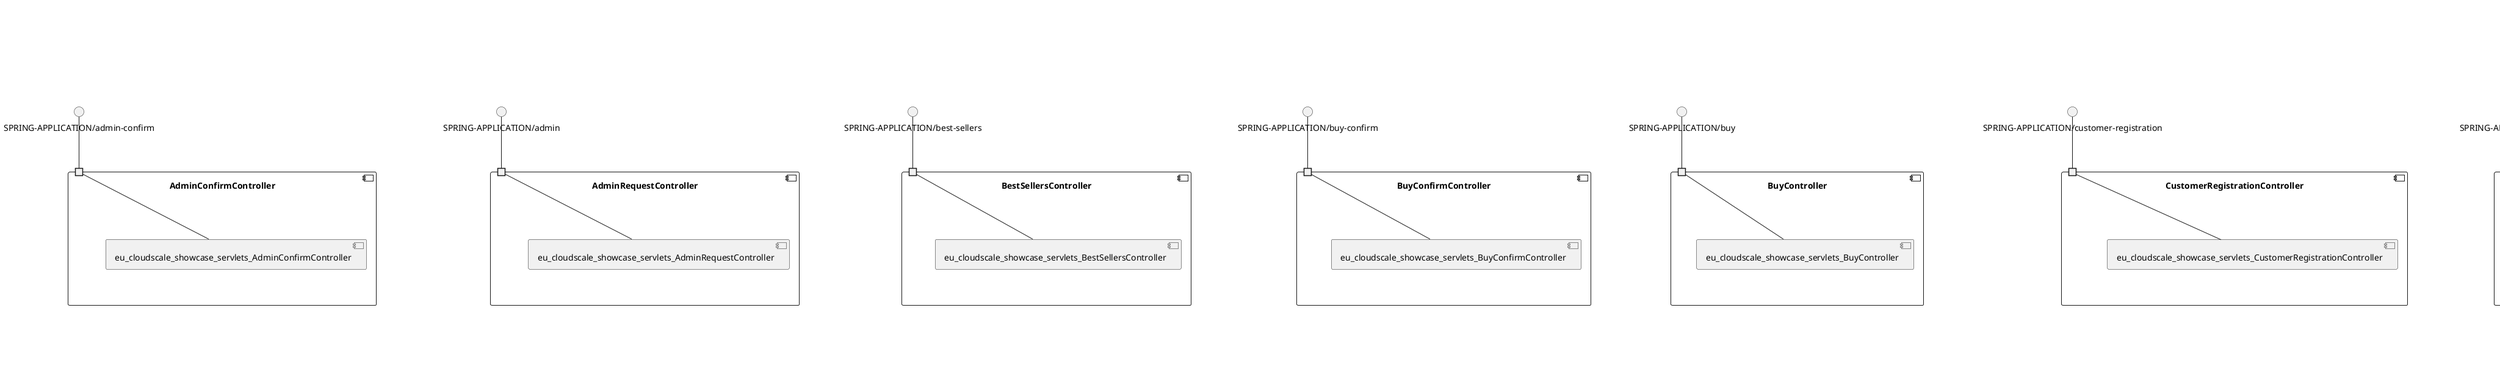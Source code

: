 @startuml
skinparam fixCircleLabelOverlapping true
component "AdminConfirmController\n\n\n\n\n\n" {
[eu_cloudscale_showcase_servlets_AdminConfirmController]
portin " " as AdminConfirmController_requires_SPRING_APPLICATION_admin_confirm
"AdminConfirmController_requires_SPRING_APPLICATION_admin_confirm"--[eu_cloudscale_showcase_servlets_AdminConfirmController]
}
interface "SPRING-APPLICATION/admin-confirm" as interface.SPRING_APPLICATION_admin_confirm
interface.SPRING_APPLICATION_admin_confirm--"AdminConfirmController_requires_SPRING_APPLICATION_admin_confirm"
component "AdminRequestController\n\n\n\n\n\n" {
[eu_cloudscale_showcase_servlets_AdminRequestController]
portin " " as AdminRequestController_requires_SPRING_APPLICATION_admin
"AdminRequestController_requires_SPRING_APPLICATION_admin"--[eu_cloudscale_showcase_servlets_AdminRequestController]
}
interface "SPRING-APPLICATION/admin" as interface.SPRING_APPLICATION_admin
interface.SPRING_APPLICATION_admin--"AdminRequestController_requires_SPRING_APPLICATION_admin"
component "BestSellersController\n\n\n\n\n\n" {
[eu_cloudscale_showcase_servlets_BestSellersController]
portin " " as BestSellersController_requires_SPRING_APPLICATION_best_sellers
"BestSellersController_requires_SPRING_APPLICATION_best_sellers"--[eu_cloudscale_showcase_servlets_BestSellersController]
}
interface "SPRING-APPLICATION/best-sellers" as interface.SPRING_APPLICATION_best_sellers
interface.SPRING_APPLICATION_best_sellers--"BestSellersController_requires_SPRING_APPLICATION_best_sellers"
component "BuyConfirmController\n\n\n\n\n\n" {
[eu_cloudscale_showcase_servlets_BuyConfirmController]
portin " " as BuyConfirmController_requires_SPRING_APPLICATION_buy_confirm
"BuyConfirmController_requires_SPRING_APPLICATION_buy_confirm"--[eu_cloudscale_showcase_servlets_BuyConfirmController]
}
interface "SPRING-APPLICATION/buy-confirm" as interface.SPRING_APPLICATION_buy_confirm
interface.SPRING_APPLICATION_buy_confirm--"BuyConfirmController_requires_SPRING_APPLICATION_buy_confirm"
component "BuyController\n\n\n\n\n\n" {
[eu_cloudscale_showcase_servlets_BuyController]
portin " " as BuyController_requires_SPRING_APPLICATION_buy
"BuyController_requires_SPRING_APPLICATION_buy"--[eu_cloudscale_showcase_servlets_BuyController]
}
interface "SPRING-APPLICATION/buy" as interface.SPRING_APPLICATION_buy
interface.SPRING_APPLICATION_buy--"BuyController_requires_SPRING_APPLICATION_buy"
component "CustomerRegistrationController\n\n\n\n\n\n" {
[eu_cloudscale_showcase_servlets_CustomerRegistrationController]
portin " " as CustomerRegistrationController_requires_SPRING_APPLICATION_customer_registration
"CustomerRegistrationController_requires_SPRING_APPLICATION_customer_registration"--[eu_cloudscale_showcase_servlets_CustomerRegistrationController]
}
interface "SPRING-APPLICATION/customer-registration" as interface.SPRING_APPLICATION_customer_registration
interface.SPRING_APPLICATION_customer_registration--"CustomerRegistrationController_requires_SPRING_APPLICATION_customer_registration"
component "HibernateService\n\n\n\n\n\n" {
[eu_cloudscale_showcase_db_services_HibernateService]
}
component "HomeController\n\n\n\n\n\n" {
[eu_cloudscale_showcase_servlets_HomeController]
portin " " as HomeController_requires_SPRING_APPLICATION_
"HomeController_requires_SPRING_APPLICATION_"--[eu_cloudscale_showcase_servlets_HomeController]
}
interface "SPRING-APPLICATION/" as interface.SPRING_APPLICATION_
interface.SPRING_APPLICATION_--"HomeController_requires_SPRING_APPLICATION_"
component "LoginController\n\n\n\n\n\n" {
[eu_cloudscale_showcase_servlets_LoginController]
portin " " as LoginController_requires_SPRING_APPLICATION_login
"LoginController_requires_SPRING_APPLICATION_login"--[eu_cloudscale_showcase_servlets_LoginController]
}
interface "SPRING-APPLICATION/login" as interface.SPRING_APPLICATION_login
interface.SPRING_APPLICATION_login--"LoginController_requires_SPRING_APPLICATION_login"
component "MongoService\n\n\n\n\n\n" {
[eu_cloudscale_showcase_db_services_MongoService]
}
component "NewProductsController\n\n\n\n\n\n" {
[eu_cloudscale_showcase_servlets_NewProductsController]
portin " " as NewProductsController_requires_SPRING_APPLICATION_new_products
"NewProductsController_requires_SPRING_APPLICATION_new_products"--[eu_cloudscale_showcase_servlets_NewProductsController]
}
interface "SPRING-APPLICATION/new-products" as interface.SPRING_APPLICATION_new_products
interface.SPRING_APPLICATION_new_products--"NewProductsController_requires_SPRING_APPLICATION_new_products"
component "OrderDisplayController\n\n\n\n\n\n" {
[eu_cloudscale_showcase_servlets_OrderDisplayController]
portin " " as OrderDisplayController_requires_SPRING_APPLICATION_order_display
"OrderDisplayController_requires_SPRING_APPLICATION_order_display"--[eu_cloudscale_showcase_servlets_OrderDisplayController]
}
interface "SPRING-APPLICATION/order-display" as interface.SPRING_APPLICATION_order_display
interface.SPRING_APPLICATION_order_display--"OrderDisplayController_requires_SPRING_APPLICATION_order_display"
component "OrderInquiryController\n\n\n\n\n\n" {
[eu_cloudscale_showcase_servlets_OrderInquiryController]
portin " " as OrderInquiryController_requires_SPRING_APPLICATION_order_inquiry
"OrderInquiryController_requires_SPRING_APPLICATION_order_inquiry"--[eu_cloudscale_showcase_servlets_OrderInquiryController]
}
interface "SPRING-APPLICATION/order-inquiry" as interface.SPRING_APPLICATION_order_inquiry
interface.SPRING_APPLICATION_order_inquiry--"OrderInquiryController_requires_SPRING_APPLICATION_order_inquiry"
component "PaymentService\n\n\n\n\n\n" {
[eu_cloudscale_showcase_servlets_PaymentController]
[eu_cloudscale_showcase_servlets_helpers_PaymentService]
portin " " as PaymentService_requires_SPRING_APPLICATION_payment
[eu_cloudscale_showcase_servlets_PaymentController]..>[eu_cloudscale_showcase_servlets_helpers_PaymentService] : requires
"PaymentService_requires_SPRING_APPLICATION_payment"--[eu_cloudscale_showcase_servlets_PaymentController]
}
interface "SPRING-APPLICATION/payment" as interface.SPRING_APPLICATION_payment
interface.SPRING_APPLICATION_payment--"PaymentService_requires_SPRING_APPLICATION_payment"
component "ProductDetailServlet\n\n\n\n\n\n" {
[eu_cloudscale_showcase_servlets_ProductDetailServlet]
portin " " as ProductDetailServlet_requires_SPRING_APPLICATION_product_detail
"ProductDetailServlet_requires_SPRING_APPLICATION_product_detail"--[eu_cloudscale_showcase_servlets_ProductDetailServlet]
}
interface "SPRING-APPLICATION/product-detail" as interface.SPRING_APPLICATION_product_detail
interface.SPRING_APPLICATION_product_detail--"ProductDetailServlet_requires_SPRING_APPLICATION_product_detail"
component "SearchController\n\n\n\n\n\n" {
[eu_cloudscale_showcase_servlets_SearchController]
portin " " as SearchController_requires_SPRING_APPLICATION_search
"SearchController_requires_SPRING_APPLICATION_search"--[eu_cloudscale_showcase_servlets_SearchController]
}
interface "SPRING-APPLICATION/search" as interface.SPRING_APPLICATION_search
interface.SPRING_APPLICATION_search--"SearchController_requires_SPRING_APPLICATION_search"
component "ShoppingCartController\n\n\n\n\n\n" {
[eu_cloudscale_showcase_servlets_ShoppingCartController]
portin " " as ShoppingCartController_requires_SPRING_APPLICATION_shopping_cart
"ShoppingCartController_requires_SPRING_APPLICATION_shopping_cart"--[eu_cloudscale_showcase_servlets_ShoppingCartController]
}
interface "SPRING-APPLICATION/shopping-cart" as interface.SPRING_APPLICATION_shopping_cart
interface.SPRING_APPLICATION_shopping_cart--"ShoppingCartController_requires_SPRING_APPLICATION_shopping_cart"

@enduml
